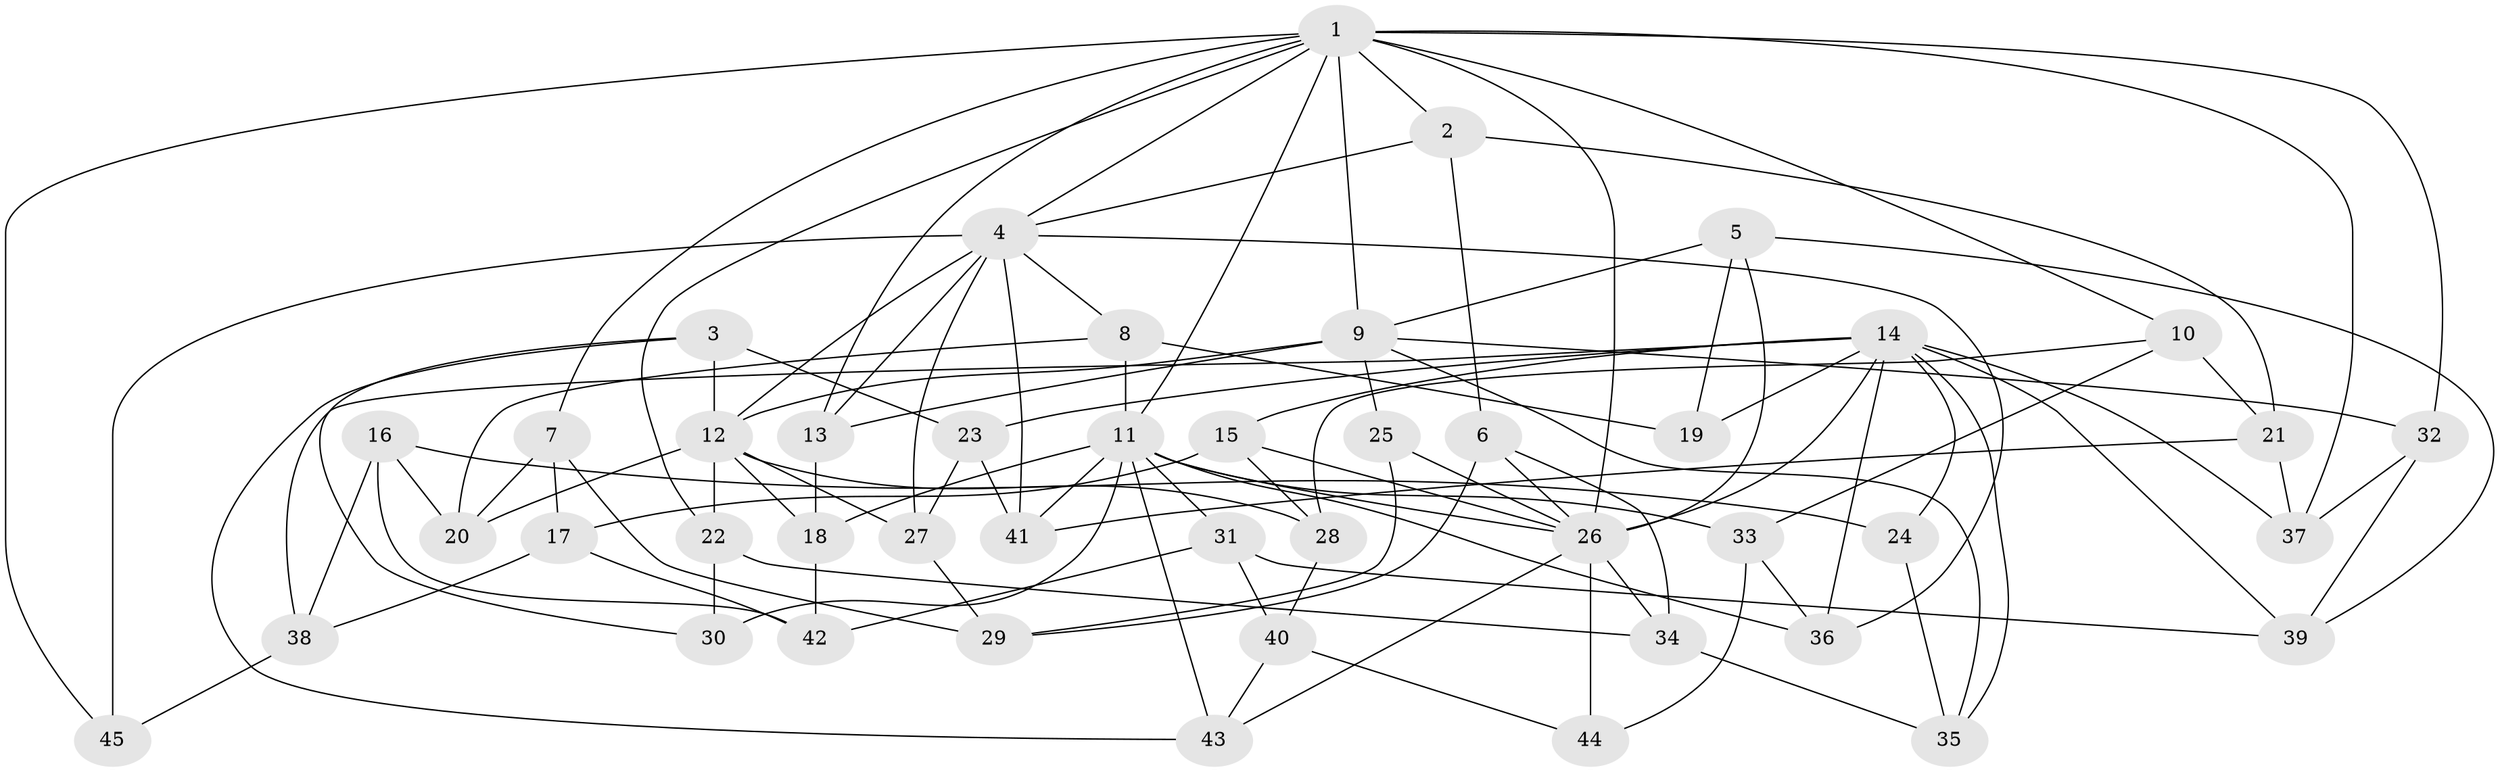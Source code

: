 // original degree distribution, {4: 1.0}
// Generated by graph-tools (version 1.1) at 2025/53/03/04/25 22:53:48]
// undirected, 45 vertices, 106 edges
graph export_dot {
  node [color=gray90,style=filled];
  1;
  2;
  3;
  4;
  5;
  6;
  7;
  8;
  9;
  10;
  11;
  12;
  13;
  14;
  15;
  16;
  17;
  18;
  19;
  20;
  21;
  22;
  23;
  24;
  25;
  26;
  27;
  28;
  29;
  30;
  31;
  32;
  33;
  34;
  35;
  36;
  37;
  38;
  39;
  40;
  41;
  42;
  43;
  44;
  45;
  1 -- 2 [weight=1.0];
  1 -- 4 [weight=1.0];
  1 -- 7 [weight=1.0];
  1 -- 9 [weight=1.0];
  1 -- 10 [weight=1.0];
  1 -- 11 [weight=1.0];
  1 -- 13 [weight=1.0];
  1 -- 22 [weight=1.0];
  1 -- 26 [weight=1.0];
  1 -- 32 [weight=1.0];
  1 -- 37 [weight=1.0];
  1 -- 45 [weight=1.0];
  2 -- 4 [weight=1.0];
  2 -- 6 [weight=1.0];
  2 -- 21 [weight=1.0];
  3 -- 12 [weight=1.0];
  3 -- 23 [weight=1.0];
  3 -- 30 [weight=1.0];
  3 -- 43 [weight=1.0];
  4 -- 8 [weight=1.0];
  4 -- 12 [weight=1.0];
  4 -- 13 [weight=1.0];
  4 -- 27 [weight=1.0];
  4 -- 36 [weight=1.0];
  4 -- 41 [weight=1.0];
  4 -- 45 [weight=2.0];
  5 -- 9 [weight=1.0];
  5 -- 19 [weight=1.0];
  5 -- 26 [weight=1.0];
  5 -- 39 [weight=1.0];
  6 -- 26 [weight=1.0];
  6 -- 29 [weight=1.0];
  6 -- 34 [weight=1.0];
  7 -- 17 [weight=1.0];
  7 -- 20 [weight=1.0];
  7 -- 29 [weight=1.0];
  8 -- 11 [weight=1.0];
  8 -- 19 [weight=1.0];
  8 -- 20 [weight=1.0];
  9 -- 12 [weight=3.0];
  9 -- 13 [weight=1.0];
  9 -- 25 [weight=2.0];
  9 -- 32 [weight=1.0];
  9 -- 35 [weight=1.0];
  10 -- 21 [weight=1.0];
  10 -- 28 [weight=1.0];
  10 -- 33 [weight=1.0];
  11 -- 18 [weight=1.0];
  11 -- 26 [weight=2.0];
  11 -- 30 [weight=2.0];
  11 -- 31 [weight=1.0];
  11 -- 33 [weight=1.0];
  11 -- 36 [weight=1.0];
  11 -- 41 [weight=1.0];
  11 -- 43 [weight=1.0];
  12 -- 18 [weight=1.0];
  12 -- 20 [weight=1.0];
  12 -- 22 [weight=1.0];
  12 -- 27 [weight=1.0];
  12 -- 28 [weight=1.0];
  13 -- 18 [weight=1.0];
  14 -- 15 [weight=1.0];
  14 -- 19 [weight=2.0];
  14 -- 23 [weight=1.0];
  14 -- 24 [weight=2.0];
  14 -- 26 [weight=1.0];
  14 -- 35 [weight=1.0];
  14 -- 36 [weight=1.0];
  14 -- 37 [weight=1.0];
  14 -- 38 [weight=1.0];
  14 -- 39 [weight=1.0];
  15 -- 17 [weight=1.0];
  15 -- 26 [weight=1.0];
  15 -- 28 [weight=1.0];
  16 -- 20 [weight=1.0];
  16 -- 24 [weight=1.0];
  16 -- 38 [weight=1.0];
  16 -- 42 [weight=1.0];
  17 -- 38 [weight=1.0];
  17 -- 42 [weight=1.0];
  18 -- 42 [weight=1.0];
  21 -- 37 [weight=1.0];
  21 -- 41 [weight=1.0];
  22 -- 30 [weight=1.0];
  22 -- 34 [weight=1.0];
  23 -- 27 [weight=1.0];
  23 -- 41 [weight=1.0];
  24 -- 35 [weight=1.0];
  25 -- 26 [weight=1.0];
  25 -- 29 [weight=1.0];
  26 -- 34 [weight=1.0];
  26 -- 43 [weight=1.0];
  26 -- 44 [weight=2.0];
  27 -- 29 [weight=1.0];
  28 -- 40 [weight=1.0];
  31 -- 39 [weight=1.0];
  31 -- 40 [weight=1.0];
  31 -- 42 [weight=1.0];
  32 -- 37 [weight=1.0];
  32 -- 39 [weight=1.0];
  33 -- 36 [weight=1.0];
  33 -- 44 [weight=1.0];
  34 -- 35 [weight=1.0];
  38 -- 45 [weight=1.0];
  40 -- 43 [weight=1.0];
  40 -- 44 [weight=1.0];
}
